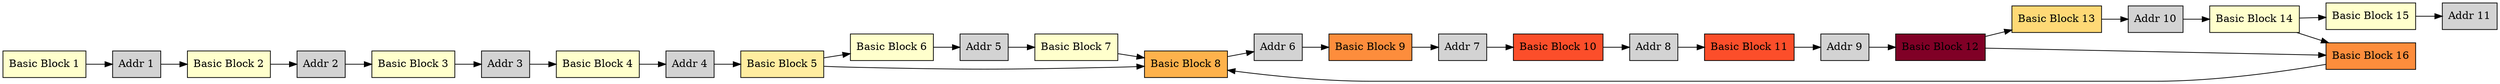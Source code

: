digraph "search_line_acc_char"{
	rankdir=LR;
	node[shape=box,colorscheme=ylorrd9, style=filled];

	"Basic Block 1" [fillcolor=1];
	"Basic Block 2" [fillcolor=1];
	"Basic Block 3" [fillcolor=1];
	"Basic Block 4" [fillcolor=1];
	"Basic Block 5" [fillcolor=2];
	"Basic Block 6" [fillcolor=1];
	"Basic Block 7" [fillcolor=1];
	"Basic Block 8" [fillcolor=4];
	"Basic Block 9" [fillcolor=5];
	"Basic Block 10" [fillcolor=6];
	"Basic Block 11" [fillcolor=6];
	"Basic Block 12" [fillcolor=9];
	"Basic Block 13" [fillcolor=3];
	"Basic Block 14" [fillcolor=1];
	"Basic Block 15" [fillcolor=1];
	"Basic Block 16" [fillcolor=5];
	"Addr 1";
	"Addr 2";
	"Addr 3";
	"Addr 4";
	"Addr 5";
	"Addr 6";
	"Addr 7";
	"Addr 8";
	"Addr 9";
	"Addr 10";
	"Addr 11";

	"Basic Block 1"->"Addr 1";
	"Addr 1"->"Basic Block 2";
	"Basic Block 2"->"Addr 2";
	"Addr 2"->"Basic Block 3";
	"Basic Block 3"->"Addr 3";
	"Addr 3"->"Basic Block 4";
	"Basic Block 4"->"Addr 4";
	"Addr 4"->"Basic Block 5";
	"Basic Block 5"->"Basic Block 8";
	"Basic Block 5"->"Basic Block 6";
	"Basic Block 6"->"Addr 5";
	"Addr 5"->"Basic Block 7";
	"Basic Block 7"->"Basic Block 8";
	"Basic Block 8"->"Addr 6";
	"Addr 6"->"Basic Block 9";
	"Basic Block 9"->"Addr 7";
	"Addr 7"->"Basic Block 10";
	"Basic Block 10"->"Addr 8";
	"Addr 8"->"Basic Block 11";
	"Basic Block 11"->"Addr 9";
	"Addr 9"->"Basic Block 12";
	"Basic Block 12"->"Basic Block 16";
	"Basic Block 12"->"Basic Block 13";
	"Basic Block 13"->"Addr 10";
	"Addr 10"->"Basic Block 14";
	"Basic Block 14"->"Basic Block 16";
	"Basic Block 14"->"Basic Block 15";
	"Basic Block 15"->"Addr 11";
	"Basic Block 16"->"Basic Block 8";
}
